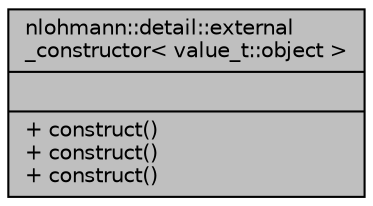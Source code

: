 digraph "nlohmann::detail::external_constructor&lt; value_t::object &gt;"
{
 // INTERACTIVE_SVG=YES
  bgcolor="transparent";
  edge [fontname="Helvetica",fontsize="10",labelfontname="Helvetica",labelfontsize="10"];
  node [fontname="Helvetica",fontsize="10",shape=record];
  Node1 [label="{nlohmann::detail::external\l_constructor\< value_t::object \>\n||+ construct()\l+ construct()\l+ construct()\l}",height=0.2,width=0.4,color="black", fillcolor="grey75", style="filled" fontcolor="black"];
}
